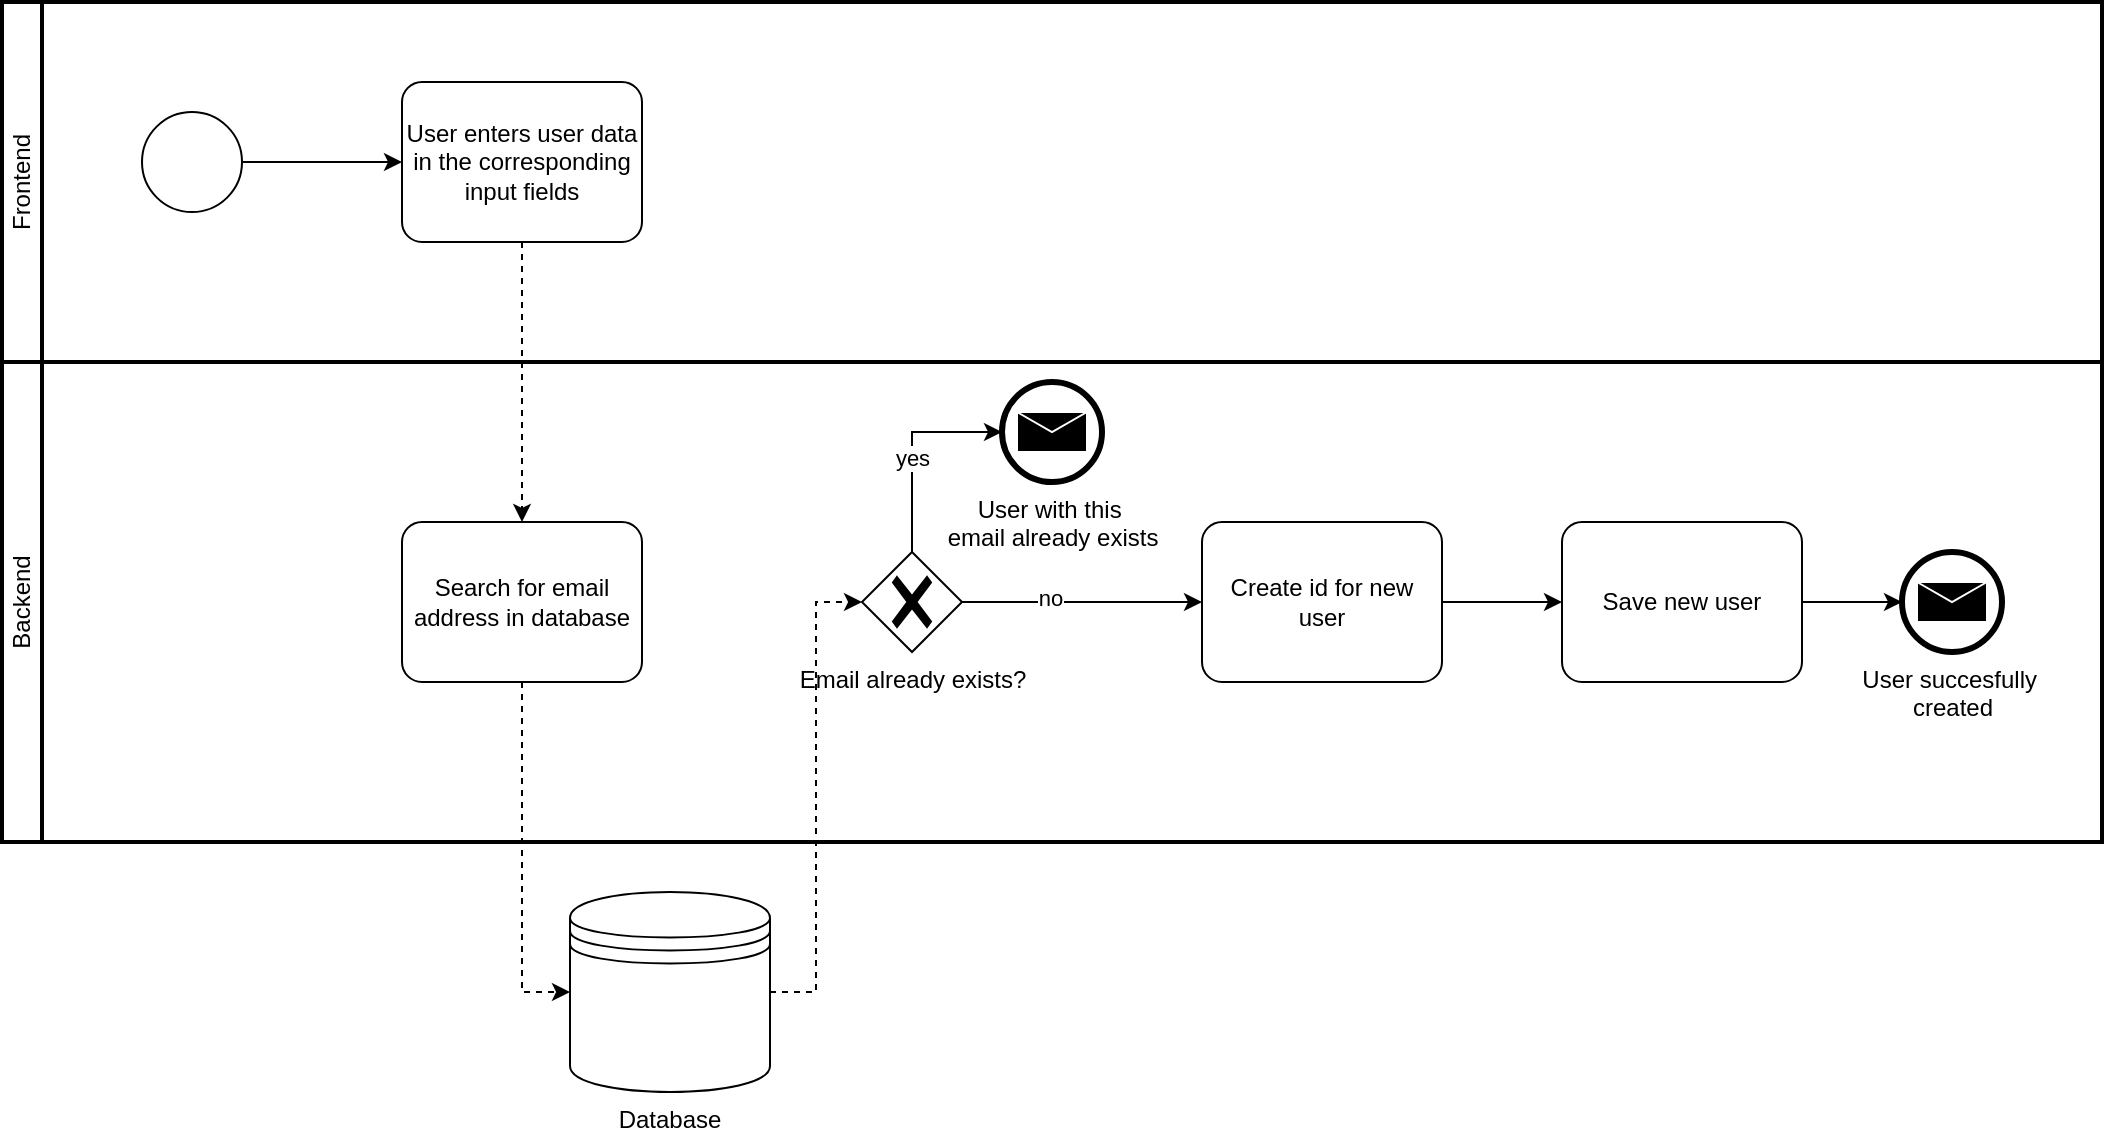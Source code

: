 <mxfile version="20.5.3" type="device"><diagram id="prtHgNgQTEPvFCAcTncT" name="Page-1"><mxGraphModel dx="1422" dy="924" grid="1" gridSize="10" guides="1" tooltips="1" connect="1" arrows="1" fold="1" page="1" pageScale="1" pageWidth="827" pageHeight="1169" math="0" shadow="0"><root><mxCell id="0"/><mxCell id="1" parent="0"/><mxCell id="oNMCgUziGaV7ED_1RoHm-6" value="Frontend" style="swimlane;html=1;startSize=20;fontStyle=0;collapsible=0;horizontal=0;swimlaneLine=1;swimlaneFillColor=#ffffff;strokeWidth=2;whiteSpace=wrap;" vertex="1" parent="1"><mxGeometry x="130" y="40" width="1050" height="180" as="geometry"/></mxCell><mxCell id="oNMCgUziGaV7ED_1RoHm-46" value="" style="edgeStyle=orthogonalEdgeStyle;rounded=0;orthogonalLoop=1;jettySize=auto;html=1;" edge="1" parent="oNMCgUziGaV7ED_1RoHm-6" source="oNMCgUziGaV7ED_1RoHm-19" target="oNMCgUziGaV7ED_1RoHm-33"><mxGeometry relative="1" as="geometry"/></mxCell><mxCell id="oNMCgUziGaV7ED_1RoHm-19" value="" style="points=[[0.145,0.145,0],[0.5,0,0],[0.855,0.145,0],[1,0.5,0],[0.855,0.855,0],[0.5,1,0],[0.145,0.855,0],[0,0.5,0]];shape=mxgraph.bpmn.event;html=1;verticalLabelPosition=bottom;labelBackgroundColor=#ffffff;verticalAlign=top;align=center;perimeter=ellipsePerimeter;outlineConnect=0;aspect=fixed;outline=standard;symbol=general;" vertex="1" parent="oNMCgUziGaV7ED_1RoHm-6"><mxGeometry x="70" y="55" width="50" height="50" as="geometry"/></mxCell><mxCell id="oNMCgUziGaV7ED_1RoHm-33" value="User enters user data in the corresponding input fields" style="points=[[0.25,0,0],[0.5,0,0],[0.75,0,0],[1,0.25,0],[1,0.5,0],[1,0.75,0],[0.75,1,0],[0.5,1,0],[0.25,1,0],[0,0.75,0],[0,0.5,0],[0,0.25,0]];shape=mxgraph.bpmn.task;whiteSpace=wrap;rectStyle=rounded;size=10;html=1;taskMarker=abstract;" vertex="1" parent="oNMCgUziGaV7ED_1RoHm-6"><mxGeometry x="200" y="40" width="120" height="80" as="geometry"/></mxCell><mxCell id="oNMCgUziGaV7ED_1RoHm-7" value="Backend" style="swimlane;html=1;startSize=20;fontStyle=0;collapsible=0;horizontal=0;swimlaneLine=1;swimlaneFillColor=#ffffff;strokeWidth=2;whiteSpace=wrap;" vertex="1" parent="1"><mxGeometry x="130" y="220" width="1050" height="240" as="geometry"/></mxCell><mxCell id="oNMCgUziGaV7ED_1RoHm-28" style="edgeStyle=orthogonalEdgeStyle;rounded=0;orthogonalLoop=1;jettySize=auto;html=1;exitX=1;exitY=0.5;exitDx=0;exitDy=0;exitPerimeter=0;entryX=0;entryY=0.5;entryDx=0;entryDy=0;entryPerimeter=0;" edge="1" parent="oNMCgUziGaV7ED_1RoHm-7" source="oNMCgUziGaV7ED_1RoHm-25" target="oNMCgUziGaV7ED_1RoHm-55"><mxGeometry relative="1" as="geometry"><mxPoint x="585" y="80" as="targetPoint"/></mxGeometry></mxCell><mxCell id="oNMCgUziGaV7ED_1RoHm-52" value="no" style="edgeLabel;html=1;align=center;verticalAlign=middle;resizable=0;points=[];" vertex="1" connectable="0" parent="oNMCgUziGaV7ED_1RoHm-28"><mxGeometry x="-0.271" y="2" relative="1" as="geometry"><mxPoint as="offset"/></mxGeometry></mxCell><mxCell id="oNMCgUziGaV7ED_1RoHm-30" style="edgeStyle=orthogonalEdgeStyle;rounded=0;orthogonalLoop=1;jettySize=auto;html=1;exitX=0.5;exitY=0;exitDx=0;exitDy=0;exitPerimeter=0;entryX=0;entryY=0.5;entryDx=0;entryDy=0;entryPerimeter=0;" edge="1" parent="oNMCgUziGaV7ED_1RoHm-7" source="oNMCgUziGaV7ED_1RoHm-25" target="oNMCgUziGaV7ED_1RoHm-41"><mxGeometry relative="1" as="geometry"><mxPoint x="907" y="45" as="targetPoint"/></mxGeometry></mxCell><mxCell id="oNMCgUziGaV7ED_1RoHm-31" value="yes" style="edgeLabel;html=1;align=center;verticalAlign=middle;resizable=0;points=[];" vertex="1" connectable="0" parent="oNMCgUziGaV7ED_1RoHm-30"><mxGeometry x="-0.096" relative="1" as="geometry"><mxPoint as="offset"/></mxGeometry></mxCell><mxCell id="oNMCgUziGaV7ED_1RoHm-25" value="Email already exists?" style="points=[[0.25,0.25,0],[0.5,0,0],[0.75,0.25,0],[1,0.5,0],[0.75,0.75,0],[0.5,1,0],[0.25,0.75,0],[0,0.5,0]];shape=mxgraph.bpmn.gateway2;html=1;verticalLabelPosition=bottom;labelBackgroundColor=#ffffff;verticalAlign=top;align=center;perimeter=rhombusPerimeter;outlineConnect=0;outline=none;symbol=none;gwType=exclusive;" vertex="1" parent="oNMCgUziGaV7ED_1RoHm-7"><mxGeometry x="430" y="95" width="50" height="50" as="geometry"/></mxCell><mxCell id="oNMCgUziGaV7ED_1RoHm-41" value="User with this&amp;nbsp;&lt;br&gt;email already exists" style="points=[[0.145,0.145,0],[0.5,0,0],[0.855,0.145,0],[1,0.5,0],[0.855,0.855,0],[0.5,1,0],[0.145,0.855,0],[0,0.5,0]];shape=mxgraph.bpmn.event;html=1;verticalLabelPosition=bottom;labelBackgroundColor=#ffffff;verticalAlign=top;align=center;perimeter=ellipsePerimeter;outlineConnect=0;aspect=fixed;outline=end;symbol=message;" vertex="1" parent="oNMCgUziGaV7ED_1RoHm-7"><mxGeometry x="500" y="10" width="50" height="50" as="geometry"/></mxCell><mxCell id="oNMCgUziGaV7ED_1RoHm-47" value="Search for email address in database" style="points=[[0.25,0,0],[0.5,0,0],[0.75,0,0],[1,0.25,0],[1,0.5,0],[1,0.75,0],[0.75,1,0],[0.5,1,0],[0.25,1,0],[0,0.75,0],[0,0.5,0],[0,0.25,0]];shape=mxgraph.bpmn.task;whiteSpace=wrap;rectStyle=rounded;size=10;html=1;taskMarker=abstract;" vertex="1" parent="oNMCgUziGaV7ED_1RoHm-7"><mxGeometry x="200" y="80" width="120" height="80" as="geometry"/></mxCell><mxCell id="oNMCgUziGaV7ED_1RoHm-57" value="" style="edgeStyle=orthogonalEdgeStyle;rounded=0;orthogonalLoop=1;jettySize=auto;html=1;" edge="1" parent="oNMCgUziGaV7ED_1RoHm-7" source="oNMCgUziGaV7ED_1RoHm-55" target="oNMCgUziGaV7ED_1RoHm-56"><mxGeometry relative="1" as="geometry"/></mxCell><mxCell id="oNMCgUziGaV7ED_1RoHm-55" value="Create id for new user" style="points=[[0.25,0,0],[0.5,0,0],[0.75,0,0],[1,0.25,0],[1,0.5,0],[1,0.75,0],[0.75,1,0],[0.5,1,0],[0.25,1,0],[0,0.75,0],[0,0.5,0],[0,0.25,0]];shape=mxgraph.bpmn.task;whiteSpace=wrap;rectStyle=rounded;size=10;html=1;taskMarker=abstract;" vertex="1" parent="oNMCgUziGaV7ED_1RoHm-7"><mxGeometry x="600" y="80" width="120" height="80" as="geometry"/></mxCell><mxCell id="oNMCgUziGaV7ED_1RoHm-59" value="" style="edgeStyle=orthogonalEdgeStyle;rounded=0;orthogonalLoop=1;jettySize=auto;html=1;" edge="1" parent="oNMCgUziGaV7ED_1RoHm-7" source="oNMCgUziGaV7ED_1RoHm-56" target="oNMCgUziGaV7ED_1RoHm-58"><mxGeometry relative="1" as="geometry"/></mxCell><mxCell id="oNMCgUziGaV7ED_1RoHm-56" value="Save new user" style="points=[[0.25,0,0],[0.5,0,0],[0.75,0,0],[1,0.25,0],[1,0.5,0],[1,0.75,0],[0.75,1,0],[0.5,1,0],[0.25,1,0],[0,0.75,0],[0,0.5,0],[0,0.25,0]];shape=mxgraph.bpmn.task;whiteSpace=wrap;rectStyle=rounded;size=10;html=1;taskMarker=abstract;" vertex="1" parent="oNMCgUziGaV7ED_1RoHm-7"><mxGeometry x="780" y="80" width="120" height="80" as="geometry"/></mxCell><mxCell id="oNMCgUziGaV7ED_1RoHm-58" value="User succesfully&amp;nbsp;&lt;br&gt;created" style="points=[[0.145,0.145,0],[0.5,0,0],[0.855,0.145,0],[1,0.5,0],[0.855,0.855,0],[0.5,1,0],[0.145,0.855,0],[0,0.5,0]];shape=mxgraph.bpmn.event;html=1;verticalLabelPosition=bottom;labelBackgroundColor=#ffffff;verticalAlign=top;align=center;perimeter=ellipsePerimeter;outlineConnect=0;aspect=fixed;outline=end;symbol=message;" vertex="1" parent="oNMCgUziGaV7ED_1RoHm-7"><mxGeometry x="950" y="95" width="50" height="50" as="geometry"/></mxCell><mxCell id="oNMCgUziGaV7ED_1RoHm-24" style="edgeStyle=orthogonalEdgeStyle;rounded=0;orthogonalLoop=1;jettySize=auto;html=1;exitX=1;exitY=0.5;exitDx=0;exitDy=0;entryX=0;entryY=0.5;entryDx=0;entryDy=0;entryPerimeter=0;dashed=1;" edge="1" parent="1" source="oNMCgUziGaV7ED_1RoHm-35" target="oNMCgUziGaV7ED_1RoHm-25"><mxGeometry relative="1" as="geometry"><mxPoint x="800" y="550" as="sourcePoint"/><mxPoint x="920" y="340" as="targetPoint"/></mxGeometry></mxCell><mxCell id="oNMCgUziGaV7ED_1RoHm-35" value="Database" style="shape=datastore;whiteSpace=wrap;html=1;labelPosition=center;verticalLabelPosition=bottom;align=center;verticalAlign=top;" vertex="1" parent="1"><mxGeometry x="414" y="485" width="100" height="100" as="geometry"/></mxCell><mxCell id="oNMCgUziGaV7ED_1RoHm-48" style="edgeStyle=orthogonalEdgeStyle;rounded=0;orthogonalLoop=1;jettySize=auto;html=1;exitX=0.5;exitY=1;exitDx=0;exitDy=0;exitPerimeter=0;entryX=0.5;entryY=0;entryDx=0;entryDy=0;entryPerimeter=0;dashed=1;" edge="1" parent="1" source="oNMCgUziGaV7ED_1RoHm-33" target="oNMCgUziGaV7ED_1RoHm-47"><mxGeometry relative="1" as="geometry"/></mxCell><mxCell id="oNMCgUziGaV7ED_1RoHm-49" style="edgeStyle=orthogonalEdgeStyle;rounded=0;orthogonalLoop=1;jettySize=auto;html=1;exitX=0.5;exitY=1;exitDx=0;exitDy=0;exitPerimeter=0;entryX=0;entryY=0.5;entryDx=0;entryDy=0;dashed=1;" edge="1" parent="1" source="oNMCgUziGaV7ED_1RoHm-47" target="oNMCgUziGaV7ED_1RoHm-35"><mxGeometry relative="1" as="geometry"/></mxCell></root></mxGraphModel></diagram></mxfile>